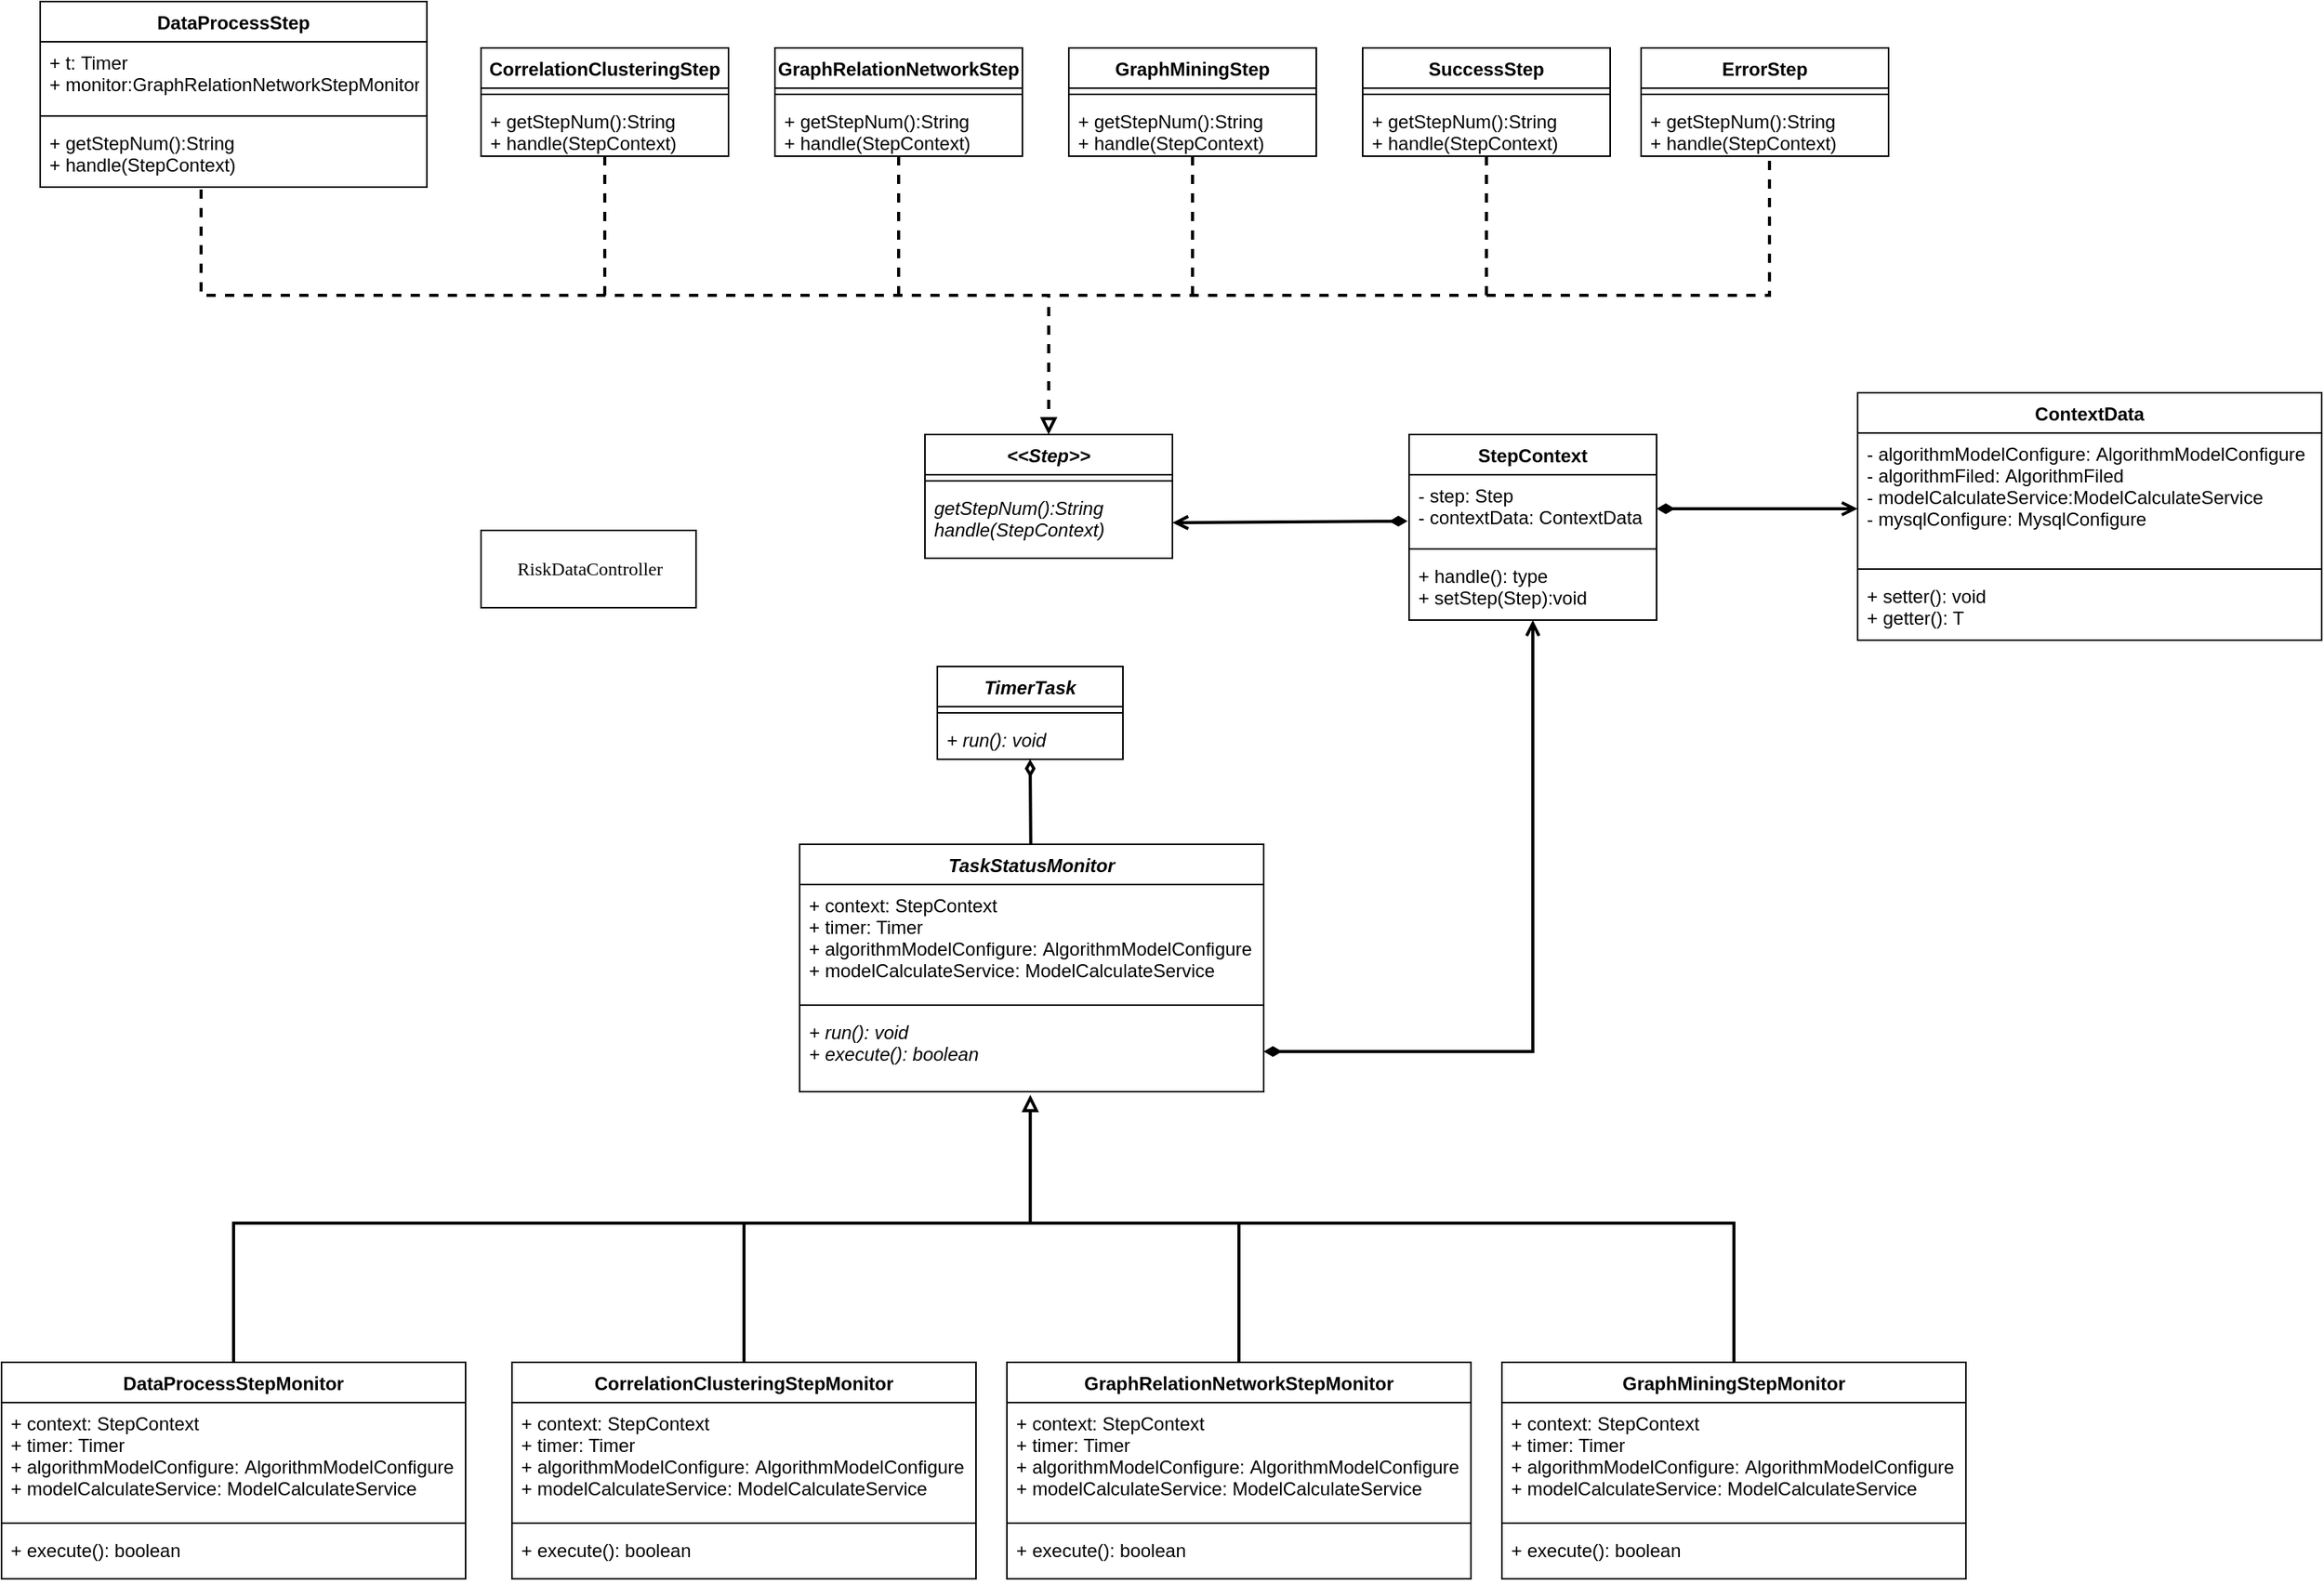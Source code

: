 <mxfile version="12.9.10" type="github">
  <diagram id="ph3XxWBlIqE0YsDg1eXc" name="第 1 页">
    <mxGraphModel dx="1048" dy="645" grid="1" gridSize="10" guides="1" tooltips="1" connect="1" arrows="1" fold="1" page="1" pageScale="1" pageWidth="827" pageHeight="1169" math="0" shadow="0">
      <root>
        <mxCell id="0" />
        <mxCell id="1" parent="0" />
        <mxCell id="kDDkIxfXnOLRXiCmQ7ki-23" style="rounded=0;orthogonalLoop=1;jettySize=auto;html=1;entryX=0.5;entryY=0;entryDx=0;entryDy=0;dashed=1;endArrow=block;endFill=0;strokeWidth=2;edgeStyle=orthogonalEdgeStyle;exitX=0.416;exitY=1.035;exitDx=0;exitDy=0;exitPerimeter=0;" parent="1" source="Dc1GO12q0lPxtkca-TUX-60" target="kDDkIxfXnOLRXiCmQ7ki-1" edge="1">
          <mxGeometry relative="1" as="geometry">
            <mxPoint x="130" y="160" as="sourcePoint" />
            <Array as="points">
              <mxPoint x="199" y="220" />
              <mxPoint x="747" y="220" />
            </Array>
          </mxGeometry>
        </mxCell>
        <mxCell id="kDDkIxfXnOLRXiCmQ7ki-33" style="rounded=0;orthogonalLoop=1;jettySize=auto;html=1;entryX=1;entryY=0.5;entryDx=0;entryDy=0;endArrow=open;endFill=0;exitX=-0.006;exitY=0.682;exitDx=0;exitDy=0;startArrow=diamondThin;startFill=1;strokeWidth=2;exitPerimeter=0;" parent="1" source="kDDkIxfXnOLRXiCmQ7ki-30" target="kDDkIxfXnOLRXiCmQ7ki-3" edge="1">
          <mxGeometry relative="1" as="geometry">
            <mxPoint x="1161" y="75" as="sourcePoint" />
            <mxPoint x="640" y="99" as="targetPoint" />
          </mxGeometry>
        </mxCell>
        <mxCell id="kDDkIxfXnOLRXiCmQ7ki-38" style="rounded=0;orthogonalLoop=1;jettySize=auto;html=1;entryX=0;entryY=0.583;entryDx=0;entryDy=0;startArrow=diamondThin;startFill=1;endArrow=open;endFill=0;strokeWidth=2;exitX=1;exitY=0.5;exitDx=0;exitDy=0;entryPerimeter=0;" parent="1" source="kDDkIxfXnOLRXiCmQ7ki-30" target="kDDkIxfXnOLRXiCmQ7ki-35" edge="1">
          <mxGeometry relative="1" as="geometry" />
        </mxCell>
        <mxCell id="Dc1GO12q0lPxtkca-TUX-17" style="edgeStyle=none;rounded=0;orthogonalLoop=1;jettySize=auto;html=1;entryX=0.5;entryY=1;entryDx=0;entryDy=0;startArrow=none;startFill=0;endArrow=diamondThin;endFill=0;strokeWidth=2;" edge="1" parent="1" source="Dc1GO12q0lPxtkca-TUX-13" target="Dc1GO12q0lPxtkca-TUX-1">
          <mxGeometry relative="1" as="geometry" />
        </mxCell>
        <mxCell id="Dc1GO12q0lPxtkca-TUX-45" style="edgeStyle=orthogonalEdgeStyle;rounded=0;orthogonalLoop=1;jettySize=auto;html=1;dashed=1;startArrow=none;startFill=0;endArrow=none;endFill=0;strokeWidth=2;" edge="1" parent="1" source="kDDkIxfXnOLRXiCmQ7ki-13">
          <mxGeometry relative="1" as="geometry">
            <mxPoint x="460" y="220" as="targetPoint" />
          </mxGeometry>
        </mxCell>
        <mxCell id="kDDkIxfXnOLRXiCmQ7ki-13" value="CorrelationClusteringStep" style="swimlane;fontStyle=1;align=center;verticalAlign=top;childLayout=stackLayout;horizontal=1;startSize=26;horizontalStack=0;resizeParent=1;resizeParentMax=0;resizeLast=0;collapsible=1;marginBottom=0;" parent="1" vertex="1">
          <mxGeometry x="380" y="60" width="160" height="70" as="geometry" />
        </mxCell>
        <mxCell id="kDDkIxfXnOLRXiCmQ7ki-14" value="" style="line;strokeWidth=1;fillColor=none;align=left;verticalAlign=middle;spacingTop=-1;spacingLeft=3;spacingRight=3;rotatable=0;labelPosition=right;points=[];portConstraint=eastwest;" parent="kDDkIxfXnOLRXiCmQ7ki-13" vertex="1">
          <mxGeometry y="26" width="160" height="8" as="geometry" />
        </mxCell>
        <mxCell id="kDDkIxfXnOLRXiCmQ7ki-15" value="+ getStepNum():String&#xa;+ handle(StepContext)" style="text;strokeColor=none;fillColor=none;align=left;verticalAlign=top;spacingLeft=4;spacingRight=4;overflow=hidden;rotatable=0;points=[[0,0.5],[1,0.5]];portConstraint=eastwest;" parent="kDDkIxfXnOLRXiCmQ7ki-13" vertex="1">
          <mxGeometry y="34" width="160" height="36" as="geometry" />
        </mxCell>
        <mxCell id="Dc1GO12q0lPxtkca-TUX-44" style="edgeStyle=orthogonalEdgeStyle;rounded=0;orthogonalLoop=1;jettySize=auto;html=1;startArrow=none;startFill=0;endArrow=none;endFill=0;strokeWidth=2;dashed=1;" edge="1" parent="1" source="kDDkIxfXnOLRXiCmQ7ki-4">
          <mxGeometry relative="1" as="geometry">
            <mxPoint x="650" y="220" as="targetPoint" />
          </mxGeometry>
        </mxCell>
        <mxCell id="kDDkIxfXnOLRXiCmQ7ki-4" value="GraphRelationNetworkStep" style="swimlane;fontStyle=1;align=center;verticalAlign=top;childLayout=stackLayout;horizontal=1;startSize=26;horizontalStack=0;resizeParent=1;resizeParentMax=0;resizeLast=0;collapsible=1;marginBottom=0;" parent="1" vertex="1">
          <mxGeometry x="570" y="60" width="160" height="70" as="geometry" />
        </mxCell>
        <mxCell id="kDDkIxfXnOLRXiCmQ7ki-5" value="" style="line;strokeWidth=1;fillColor=none;align=left;verticalAlign=middle;spacingTop=-1;spacingLeft=3;spacingRight=3;rotatable=0;labelPosition=right;points=[];portConstraint=eastwest;" parent="kDDkIxfXnOLRXiCmQ7ki-4" vertex="1">
          <mxGeometry y="26" width="160" height="8" as="geometry" />
        </mxCell>
        <mxCell id="kDDkIxfXnOLRXiCmQ7ki-6" value="+ getStepNum():String&#xa;+ handle(StepContext)" style="text;strokeColor=none;fillColor=none;align=left;verticalAlign=top;spacingLeft=4;spacingRight=4;overflow=hidden;rotatable=0;points=[[0,0.5],[1,0.5]];portConstraint=eastwest;" parent="kDDkIxfXnOLRXiCmQ7ki-4" vertex="1">
          <mxGeometry y="34" width="160" height="36" as="geometry" />
        </mxCell>
        <mxCell id="Dc1GO12q0lPxtkca-TUX-46" style="edgeStyle=orthogonalEdgeStyle;rounded=0;orthogonalLoop=1;jettySize=auto;html=1;dashed=1;startArrow=none;startFill=0;endArrow=none;endFill=0;strokeWidth=2;" edge="1" parent="1" source="kDDkIxfXnOLRXiCmQ7ki-16">
          <mxGeometry relative="1" as="geometry">
            <mxPoint x="840" y="220" as="targetPoint" />
          </mxGeometry>
        </mxCell>
        <mxCell id="kDDkIxfXnOLRXiCmQ7ki-16" value="GraphMiningStep" style="swimlane;fontStyle=1;align=center;verticalAlign=top;childLayout=stackLayout;horizontal=1;startSize=26;horizontalStack=0;resizeParent=1;resizeParentMax=0;resizeLast=0;collapsible=1;marginBottom=0;" parent="1" vertex="1">
          <mxGeometry x="760" y="60" width="160" height="70" as="geometry" />
        </mxCell>
        <mxCell id="kDDkIxfXnOLRXiCmQ7ki-17" value="" style="line;strokeWidth=1;fillColor=none;align=left;verticalAlign=middle;spacingTop=-1;spacingLeft=3;spacingRight=3;rotatable=0;labelPosition=right;points=[];portConstraint=eastwest;" parent="kDDkIxfXnOLRXiCmQ7ki-16" vertex="1">
          <mxGeometry y="26" width="160" height="8" as="geometry" />
        </mxCell>
        <mxCell id="kDDkIxfXnOLRXiCmQ7ki-18" value="+ getStepNum():String&#xa;+ handle(StepContext)" style="text;strokeColor=none;fillColor=none;align=left;verticalAlign=top;spacingLeft=4;spacingRight=4;overflow=hidden;rotatable=0;points=[[0,0.5],[1,0.5]];portConstraint=eastwest;" parent="kDDkIxfXnOLRXiCmQ7ki-16" vertex="1">
          <mxGeometry y="34" width="160" height="36" as="geometry" />
        </mxCell>
        <mxCell id="Dc1GO12q0lPxtkca-TUX-47" style="edgeStyle=orthogonalEdgeStyle;rounded=0;orthogonalLoop=1;jettySize=auto;html=1;dashed=1;startArrow=none;startFill=0;endArrow=none;endFill=0;strokeWidth=2;" edge="1" parent="1" source="kDDkIxfXnOLRXiCmQ7ki-7">
          <mxGeometry relative="1" as="geometry">
            <mxPoint x="1030" y="220" as="targetPoint" />
          </mxGeometry>
        </mxCell>
        <mxCell id="kDDkIxfXnOLRXiCmQ7ki-7" value="SuccessStep" style="swimlane;fontStyle=1;align=center;verticalAlign=top;childLayout=stackLayout;horizontal=1;startSize=26;horizontalStack=0;resizeParent=1;resizeParentMax=0;resizeLast=0;collapsible=1;marginBottom=0;" parent="1" vertex="1">
          <mxGeometry x="950" y="60" width="160" height="70" as="geometry" />
        </mxCell>
        <mxCell id="kDDkIxfXnOLRXiCmQ7ki-8" value="" style="line;strokeWidth=1;fillColor=none;align=left;verticalAlign=middle;spacingTop=-1;spacingLeft=3;spacingRight=3;rotatable=0;labelPosition=right;points=[];portConstraint=eastwest;" parent="kDDkIxfXnOLRXiCmQ7ki-7" vertex="1">
          <mxGeometry y="26" width="160" height="8" as="geometry" />
        </mxCell>
        <mxCell id="kDDkIxfXnOLRXiCmQ7ki-9" value="+ getStepNum():String&#xa;+ handle(StepContext)" style="text;strokeColor=none;fillColor=none;align=left;verticalAlign=top;spacingLeft=4;spacingRight=4;overflow=hidden;rotatable=0;points=[[0,0.5],[1,0.5]];portConstraint=eastwest;" parent="kDDkIxfXnOLRXiCmQ7ki-7" vertex="1">
          <mxGeometry y="34" width="160" height="36" as="geometry" />
        </mxCell>
        <mxCell id="Dc1GO12q0lPxtkca-TUX-48" style="edgeStyle=orthogonalEdgeStyle;rounded=0;orthogonalLoop=1;jettySize=auto;html=1;dashed=1;startArrow=none;startFill=0;endArrow=none;endFill=0;strokeWidth=2;" edge="1" parent="1">
          <mxGeometry relative="1" as="geometry">
            <mxPoint x="750" y="220" as="targetPoint" />
            <mxPoint x="1213" y="133" as="sourcePoint" />
            <Array as="points">
              <mxPoint x="1213" y="220" />
            </Array>
          </mxGeometry>
        </mxCell>
        <mxCell id="kDDkIxfXnOLRXiCmQ7ki-20" value="ErrorStep" style="swimlane;fontStyle=1;align=center;verticalAlign=top;childLayout=stackLayout;horizontal=1;startSize=26;horizontalStack=0;resizeParent=1;resizeParentMax=0;resizeLast=0;collapsible=1;marginBottom=0;" parent="1" vertex="1">
          <mxGeometry x="1130" y="60" width="160" height="70" as="geometry" />
        </mxCell>
        <mxCell id="kDDkIxfXnOLRXiCmQ7ki-21" value="" style="line;strokeWidth=1;fillColor=none;align=left;verticalAlign=middle;spacingTop=-1;spacingLeft=3;spacingRight=3;rotatable=0;labelPosition=right;points=[];portConstraint=eastwest;" parent="kDDkIxfXnOLRXiCmQ7ki-20" vertex="1">
          <mxGeometry y="26" width="160" height="8" as="geometry" />
        </mxCell>
        <mxCell id="kDDkIxfXnOLRXiCmQ7ki-22" value="+ getStepNum():String&#xa;+ handle(StepContext)" style="text;strokeColor=none;fillColor=none;align=left;verticalAlign=top;spacingLeft=4;spacingRight=4;overflow=hidden;rotatable=0;points=[[0,0.5],[1,0.5]];portConstraint=eastwest;" parent="kDDkIxfXnOLRXiCmQ7ki-20" vertex="1">
          <mxGeometry y="34" width="160" height="36" as="geometry" />
        </mxCell>
        <mxCell id="kDDkIxfXnOLRXiCmQ7ki-1" value="&lt;&lt;Step&gt;&gt;" style="swimlane;fontStyle=3;align=center;verticalAlign=top;childLayout=stackLayout;horizontal=1;startSize=26;horizontalStack=0;resizeParent=1;resizeParentMax=0;resizeLast=0;collapsible=1;marginBottom=0;" parent="1" vertex="1">
          <mxGeometry x="667" y="310" width="160" height="80" as="geometry" />
        </mxCell>
        <mxCell id="kDDkIxfXnOLRXiCmQ7ki-2" value="" style="line;strokeWidth=1;fillColor=none;align=left;verticalAlign=middle;spacingTop=-1;spacingLeft=3;spacingRight=3;rotatable=0;labelPosition=right;points=[];portConstraint=eastwest;" parent="kDDkIxfXnOLRXiCmQ7ki-1" vertex="1">
          <mxGeometry y="26" width="160" height="8" as="geometry" />
        </mxCell>
        <mxCell id="kDDkIxfXnOLRXiCmQ7ki-3" value="getStepNum():String&#xa;handle(StepContext)" style="text;strokeColor=none;fillColor=none;align=left;verticalAlign=top;spacingLeft=4;spacingRight=4;overflow=hidden;rotatable=0;points=[[0,0.5],[1,0.5]];portConstraint=eastwest;fontStyle=2" parent="kDDkIxfXnOLRXiCmQ7ki-1" vertex="1">
          <mxGeometry y="34" width="160" height="46" as="geometry" />
        </mxCell>
        <mxCell id="kDDkIxfXnOLRXiCmQ7ki-29" value="StepContext" style="swimlane;fontStyle=1;align=center;verticalAlign=top;childLayout=stackLayout;horizontal=1;startSize=26;horizontalStack=0;resizeParent=1;resizeParentMax=0;resizeLast=0;collapsible=1;marginBottom=0;" parent="1" vertex="1">
          <mxGeometry x="980" y="310" width="160" height="120" as="geometry" />
        </mxCell>
        <mxCell id="kDDkIxfXnOLRXiCmQ7ki-30" value="- step: Step&#xa;- contextData: ContextData" style="text;strokeColor=none;fillColor=none;align=left;verticalAlign=top;spacingLeft=4;spacingRight=4;overflow=hidden;rotatable=0;points=[[0,0.5],[1,0.5]];portConstraint=eastwest;" parent="kDDkIxfXnOLRXiCmQ7ki-29" vertex="1">
          <mxGeometry y="26" width="160" height="44" as="geometry" />
        </mxCell>
        <mxCell id="kDDkIxfXnOLRXiCmQ7ki-31" value="" style="line;strokeWidth=1;fillColor=none;align=left;verticalAlign=middle;spacingTop=-1;spacingLeft=3;spacingRight=3;rotatable=0;labelPosition=right;points=[];portConstraint=eastwest;" parent="kDDkIxfXnOLRXiCmQ7ki-29" vertex="1">
          <mxGeometry y="70" width="160" height="8" as="geometry" />
        </mxCell>
        <mxCell id="kDDkIxfXnOLRXiCmQ7ki-32" value="+ handle(): type&#xa;+ setStep(Step):void" style="text;strokeColor=none;fillColor=none;align=left;verticalAlign=top;spacingLeft=4;spacingRight=4;overflow=hidden;rotatable=0;points=[[0,0.5],[1,0.5]];portConstraint=eastwest;" parent="kDDkIxfXnOLRXiCmQ7ki-29" vertex="1">
          <mxGeometry y="78" width="160" height="42" as="geometry" />
        </mxCell>
        <mxCell id="kDDkIxfXnOLRXiCmQ7ki-34" value="ContextData" style="swimlane;fontStyle=1;align=center;verticalAlign=top;childLayout=stackLayout;horizontal=1;startSize=26;horizontalStack=0;resizeParent=1;resizeParentMax=0;resizeLast=0;collapsible=1;marginBottom=0;" parent="1" vertex="1">
          <mxGeometry x="1270" y="283" width="300" height="160" as="geometry" />
        </mxCell>
        <mxCell id="kDDkIxfXnOLRXiCmQ7ki-35" value="- algorithmModelConfigure: AlgorithmModelConfigure&#xa;- algorithmFiled: AlgorithmFiled&#xa;- modelCalculateService:ModelCalculateService&#xa;- mysqlConfigure: MysqlConfigure" style="text;strokeColor=none;fillColor=none;align=left;verticalAlign=top;spacingLeft=4;spacingRight=4;overflow=hidden;rotatable=0;points=[[0,0.5],[1,0.5]];portConstraint=eastwest;" parent="kDDkIxfXnOLRXiCmQ7ki-34" vertex="1">
          <mxGeometry y="26" width="300" height="84" as="geometry" />
        </mxCell>
        <mxCell id="kDDkIxfXnOLRXiCmQ7ki-36" value="" style="line;strokeWidth=1;fillColor=none;align=left;verticalAlign=middle;spacingTop=-1;spacingLeft=3;spacingRight=3;rotatable=0;labelPosition=right;points=[];portConstraint=eastwest;" parent="kDDkIxfXnOLRXiCmQ7ki-34" vertex="1">
          <mxGeometry y="110" width="300" height="8" as="geometry" />
        </mxCell>
        <mxCell id="kDDkIxfXnOLRXiCmQ7ki-37" value="+ setter(): void&#xa;+ getter(): T" style="text;strokeColor=none;fillColor=none;align=left;verticalAlign=top;spacingLeft=4;spacingRight=4;overflow=hidden;rotatable=0;points=[[0,0.5],[1,0.5]];portConstraint=eastwest;" parent="kDDkIxfXnOLRXiCmQ7ki-34" vertex="1">
          <mxGeometry y="118" width="300" height="42" as="geometry" />
        </mxCell>
        <mxCell id="Dc1GO12q0lPxtkca-TUX-13" value="TaskStatusMonitor" style="swimlane;fontStyle=3;align=center;verticalAlign=top;childLayout=stackLayout;horizontal=1;startSize=26;horizontalStack=0;resizeParent=1;resizeParentMax=0;resizeLast=0;collapsible=1;marginBottom=0;" vertex="1" parent="1">
          <mxGeometry x="586" y="575" width="300" height="160" as="geometry" />
        </mxCell>
        <mxCell id="Dc1GO12q0lPxtkca-TUX-14" value="+ context: StepContext&#xa;+ timer: Timer&#xa;+ algorithmModelConfigure: AlgorithmModelConfigure&#xa;+ modelCalculateService: ModelCalculateService" style="text;strokeColor=none;fillColor=none;align=left;verticalAlign=top;spacingLeft=4;spacingRight=4;overflow=hidden;rotatable=0;points=[[0,0.5],[1,0.5]];portConstraint=eastwest;fontStyle=0" vertex="1" parent="Dc1GO12q0lPxtkca-TUX-13">
          <mxGeometry y="26" width="300" height="74" as="geometry" />
        </mxCell>
        <mxCell id="Dc1GO12q0lPxtkca-TUX-15" value="" style="line;strokeWidth=1;fillColor=none;align=left;verticalAlign=middle;spacingTop=-1;spacingLeft=3;spacingRight=3;rotatable=0;labelPosition=right;points=[];portConstraint=eastwest;" vertex="1" parent="Dc1GO12q0lPxtkca-TUX-13">
          <mxGeometry y="100" width="300" height="8" as="geometry" />
        </mxCell>
        <mxCell id="Dc1GO12q0lPxtkca-TUX-16" value="+ run(): void&#xa;+ execute(): boolean" style="text;strokeColor=none;fillColor=none;align=left;verticalAlign=top;spacingLeft=4;spacingRight=4;overflow=hidden;rotatable=0;points=[[0,0.5],[1,0.5]];portConstraint=eastwest;fontStyle=2" vertex="1" parent="Dc1GO12q0lPxtkca-TUX-13">
          <mxGeometry y="108" width="300" height="52" as="geometry" />
        </mxCell>
        <mxCell id="Dc1GO12q0lPxtkca-TUX-1" value="TimerTask" style="swimlane;fontStyle=3;align=center;verticalAlign=top;childLayout=stackLayout;horizontal=1;startSize=26;horizontalStack=0;resizeParent=1;resizeParentMax=0;resizeLast=0;collapsible=1;marginBottom=0;" vertex="1" parent="1">
          <mxGeometry x="675" y="460" width="120" height="60" as="geometry" />
        </mxCell>
        <mxCell id="Dc1GO12q0lPxtkca-TUX-3" value="" style="line;strokeWidth=1;fillColor=none;align=left;verticalAlign=middle;spacingTop=-1;spacingLeft=3;spacingRight=3;rotatable=0;labelPosition=right;points=[];portConstraint=eastwest;" vertex="1" parent="Dc1GO12q0lPxtkca-TUX-1">
          <mxGeometry y="26" width="120" height="8" as="geometry" />
        </mxCell>
        <mxCell id="Dc1GO12q0lPxtkca-TUX-4" value="+ run(): void" style="text;strokeColor=none;fillColor=none;align=left;verticalAlign=top;spacingLeft=4;spacingRight=4;overflow=hidden;rotatable=0;points=[[0,0.5],[1,0.5]];portConstraint=eastwest;fontStyle=2" vertex="1" parent="Dc1GO12q0lPxtkca-TUX-1">
          <mxGeometry y="34" width="120" height="26" as="geometry" />
        </mxCell>
        <mxCell id="Dc1GO12q0lPxtkca-TUX-23" style="edgeStyle=none;rounded=0;orthogonalLoop=1;jettySize=auto;html=1;entryX=0.5;entryY=1;entryDx=0;entryDy=0;entryPerimeter=0;startArrow=diamondThin;startFill=1;endArrow=open;endFill=0;strokeWidth=2;exitX=1;exitY=0.5;exitDx=0;exitDy=0;" edge="1" parent="1" source="Dc1GO12q0lPxtkca-TUX-16" target="kDDkIxfXnOLRXiCmQ7ki-32">
          <mxGeometry relative="1" as="geometry">
            <Array as="points">
              <mxPoint x="1060" y="709" />
            </Array>
          </mxGeometry>
        </mxCell>
        <mxCell id="Dc1GO12q0lPxtkca-TUX-39" style="edgeStyle=orthogonalEdgeStyle;rounded=0;orthogonalLoop=1;jettySize=auto;html=1;entryX=0.497;entryY=1.038;entryDx=0;entryDy=0;entryPerimeter=0;startArrow=none;startFill=0;endArrow=block;endFill=0;strokeWidth=2;" edge="1" parent="1" source="Dc1GO12q0lPxtkca-TUX-18" target="Dc1GO12q0lPxtkca-TUX-16">
          <mxGeometry relative="1" as="geometry">
            <Array as="points">
              <mxPoint x="220" y="820" />
              <mxPoint x="735" y="820" />
            </Array>
          </mxGeometry>
        </mxCell>
        <mxCell id="Dc1GO12q0lPxtkca-TUX-57" value="DataProcessStep" style="swimlane;fontStyle=1;align=center;verticalAlign=top;childLayout=stackLayout;horizontal=1;startSize=26;horizontalStack=0;resizeParent=1;resizeParentMax=0;resizeLast=0;collapsible=1;marginBottom=0;" vertex="1" parent="1">
          <mxGeometry x="95" y="30" width="250" height="120" as="geometry" />
        </mxCell>
        <mxCell id="Dc1GO12q0lPxtkca-TUX-58" value="+ t: Timer&#xa;+ monitor:GraphRelationNetworkStepMonitor&#xa;" style="text;strokeColor=none;fillColor=none;align=left;verticalAlign=top;spacingLeft=4;spacingRight=4;overflow=hidden;rotatable=0;points=[[0,0.5],[1,0.5]];portConstraint=eastwest;" vertex="1" parent="Dc1GO12q0lPxtkca-TUX-57">
          <mxGeometry y="26" width="250" height="44" as="geometry" />
        </mxCell>
        <mxCell id="Dc1GO12q0lPxtkca-TUX-59" value="" style="line;strokeWidth=1;fillColor=none;align=left;verticalAlign=middle;spacingTop=-1;spacingLeft=3;spacingRight=3;rotatable=0;labelPosition=right;points=[];portConstraint=eastwest;" vertex="1" parent="Dc1GO12q0lPxtkca-TUX-57">
          <mxGeometry y="70" width="250" height="8" as="geometry" />
        </mxCell>
        <mxCell id="Dc1GO12q0lPxtkca-TUX-60" value="+ getStepNum():String&#xa;+ handle(StepContext)" style="text;strokeColor=none;fillColor=none;align=left;verticalAlign=top;spacingLeft=4;spacingRight=4;overflow=hidden;rotatable=0;points=[[0,0.5],[1,0.5]];portConstraint=eastwest;" vertex="1" parent="Dc1GO12q0lPxtkca-TUX-57">
          <mxGeometry y="78" width="250" height="42" as="geometry" />
        </mxCell>
        <mxCell id="Dc1GO12q0lPxtkca-TUX-18" value="DataProcessStepMonitor" style="swimlane;fontStyle=1;align=center;verticalAlign=top;childLayout=stackLayout;horizontal=1;startSize=26;horizontalStack=0;resizeParent=1;resizeParentMax=0;resizeLast=0;collapsible=1;marginBottom=0;" vertex="1" parent="1">
          <mxGeometry x="70" y="910" width="300" height="140" as="geometry" />
        </mxCell>
        <mxCell id="Dc1GO12q0lPxtkca-TUX-19" value="+ context: StepContext&#xa;+ timer: Timer&#xa;+ algorithmModelConfigure: AlgorithmModelConfigure&#xa;+ modelCalculateService: ModelCalculateService" style="text;strokeColor=none;fillColor=none;align=left;verticalAlign=top;spacingLeft=4;spacingRight=4;overflow=hidden;rotatable=0;points=[[0,0.5],[1,0.5]];portConstraint=eastwest;" vertex="1" parent="Dc1GO12q0lPxtkca-TUX-18">
          <mxGeometry y="26" width="300" height="74" as="geometry" />
        </mxCell>
        <mxCell id="Dc1GO12q0lPxtkca-TUX-20" value="" style="line;strokeWidth=1;fillColor=none;align=left;verticalAlign=middle;spacingTop=-1;spacingLeft=3;spacingRight=3;rotatable=0;labelPosition=right;points=[];portConstraint=eastwest;" vertex="1" parent="Dc1GO12q0lPxtkca-TUX-18">
          <mxGeometry y="100" width="300" height="8" as="geometry" />
        </mxCell>
        <mxCell id="Dc1GO12q0lPxtkca-TUX-21" value="+ execute(): boolean" style="text;strokeColor=none;fillColor=none;align=left;verticalAlign=top;spacingLeft=4;spacingRight=4;overflow=hidden;rotatable=0;points=[[0,0.5],[1,0.5]];portConstraint=eastwest;" vertex="1" parent="Dc1GO12q0lPxtkca-TUX-18">
          <mxGeometry y="108" width="300" height="32" as="geometry" />
        </mxCell>
        <mxCell id="Dc1GO12q0lPxtkca-TUX-40" style="edgeStyle=orthogonalEdgeStyle;rounded=0;orthogonalLoop=1;jettySize=auto;html=1;startArrow=none;startFill=0;endArrow=none;endFill=0;strokeWidth=2;exitX=0.5;exitY=0;exitDx=0;exitDy=0;" edge="1" parent="1" source="Dc1GO12q0lPxtkca-TUX-25">
          <mxGeometry relative="1" as="geometry">
            <mxPoint x="730" y="820" as="targetPoint" />
            <Array as="points">
              <mxPoint x="550" y="820" />
            </Array>
          </mxGeometry>
        </mxCell>
        <mxCell id="Dc1GO12q0lPxtkca-TUX-25" value="CorrelationClusteringStepMonitor" style="swimlane;fontStyle=1;align=center;verticalAlign=top;childLayout=stackLayout;horizontal=1;startSize=26;horizontalStack=0;resizeParent=1;resizeParentMax=0;resizeLast=0;collapsible=1;marginBottom=0;" vertex="1" parent="1">
          <mxGeometry x="400" y="910" width="300" height="140" as="geometry" />
        </mxCell>
        <mxCell id="Dc1GO12q0lPxtkca-TUX-26" value="+ context: StepContext&#xa;+ timer: Timer&#xa;+ algorithmModelConfigure: AlgorithmModelConfigure&#xa;+ modelCalculateService: ModelCalculateService" style="text;strokeColor=none;fillColor=none;align=left;verticalAlign=top;spacingLeft=4;spacingRight=4;overflow=hidden;rotatable=0;points=[[0,0.5],[1,0.5]];portConstraint=eastwest;" vertex="1" parent="Dc1GO12q0lPxtkca-TUX-25">
          <mxGeometry y="26" width="300" height="74" as="geometry" />
        </mxCell>
        <mxCell id="Dc1GO12q0lPxtkca-TUX-27" value="" style="line;strokeWidth=1;fillColor=none;align=left;verticalAlign=middle;spacingTop=-1;spacingLeft=3;spacingRight=3;rotatable=0;labelPosition=right;points=[];portConstraint=eastwest;" vertex="1" parent="Dc1GO12q0lPxtkca-TUX-25">
          <mxGeometry y="100" width="300" height="8" as="geometry" />
        </mxCell>
        <mxCell id="Dc1GO12q0lPxtkca-TUX-28" value="+ execute(): boolean" style="text;strokeColor=none;fillColor=none;align=left;verticalAlign=top;spacingLeft=4;spacingRight=4;overflow=hidden;rotatable=0;points=[[0,0.5],[1,0.5]];portConstraint=eastwest;" vertex="1" parent="Dc1GO12q0lPxtkca-TUX-25">
          <mxGeometry y="108" width="300" height="32" as="geometry" />
        </mxCell>
        <mxCell id="Dc1GO12q0lPxtkca-TUX-41" style="edgeStyle=orthogonalEdgeStyle;rounded=0;orthogonalLoop=1;jettySize=auto;html=1;startArrow=none;startFill=0;endArrow=none;endFill=0;strokeWidth=2;" edge="1" parent="1" source="Dc1GO12q0lPxtkca-TUX-31">
          <mxGeometry relative="1" as="geometry">
            <mxPoint x="720" y="820" as="targetPoint" />
            <Array as="points">
              <mxPoint x="870" y="820" />
            </Array>
          </mxGeometry>
        </mxCell>
        <mxCell id="Dc1GO12q0lPxtkca-TUX-31" value="GraphRelationNetworkStepMonitor" style="swimlane;fontStyle=1;align=center;verticalAlign=top;childLayout=stackLayout;horizontal=1;startSize=26;horizontalStack=0;resizeParent=1;resizeParentMax=0;resizeLast=0;collapsible=1;marginBottom=0;" vertex="1" parent="1">
          <mxGeometry x="720" y="910" width="300" height="140" as="geometry" />
        </mxCell>
        <mxCell id="Dc1GO12q0lPxtkca-TUX-32" value="+ context: StepContext&#xa;+ timer: Timer&#xa;+ algorithmModelConfigure: AlgorithmModelConfigure&#xa;+ modelCalculateService: ModelCalculateService" style="text;strokeColor=none;fillColor=none;align=left;verticalAlign=top;spacingLeft=4;spacingRight=4;overflow=hidden;rotatable=0;points=[[0,0.5],[1,0.5]];portConstraint=eastwest;" vertex="1" parent="Dc1GO12q0lPxtkca-TUX-31">
          <mxGeometry y="26" width="300" height="74" as="geometry" />
        </mxCell>
        <mxCell id="Dc1GO12q0lPxtkca-TUX-33" value="" style="line;strokeWidth=1;fillColor=none;align=left;verticalAlign=middle;spacingTop=-1;spacingLeft=3;spacingRight=3;rotatable=0;labelPosition=right;points=[];portConstraint=eastwest;" vertex="1" parent="Dc1GO12q0lPxtkca-TUX-31">
          <mxGeometry y="100" width="300" height="8" as="geometry" />
        </mxCell>
        <mxCell id="Dc1GO12q0lPxtkca-TUX-34" value="+ execute(): boolean" style="text;strokeColor=none;fillColor=none;align=left;verticalAlign=top;spacingLeft=4;spacingRight=4;overflow=hidden;rotatable=0;points=[[0,0.5],[1,0.5]];portConstraint=eastwest;" vertex="1" parent="Dc1GO12q0lPxtkca-TUX-31">
          <mxGeometry y="108" width="300" height="32" as="geometry" />
        </mxCell>
        <mxCell id="Dc1GO12q0lPxtkca-TUX-42" style="edgeStyle=orthogonalEdgeStyle;rounded=0;orthogonalLoop=1;jettySize=auto;html=1;startArrow=none;startFill=0;endArrow=none;endFill=0;strokeWidth=2;exitX=0.5;exitY=0;exitDx=0;exitDy=0;" edge="1" parent="1" source="Dc1GO12q0lPxtkca-TUX-35">
          <mxGeometry relative="1" as="geometry">
            <mxPoint x="870" y="820" as="targetPoint" />
            <Array as="points">
              <mxPoint x="1190" y="820" />
            </Array>
          </mxGeometry>
        </mxCell>
        <mxCell id="Dc1GO12q0lPxtkca-TUX-35" value="GraphMiningStepMonitor" style="swimlane;fontStyle=1;align=center;verticalAlign=top;childLayout=stackLayout;horizontal=1;startSize=26;horizontalStack=0;resizeParent=1;resizeParentMax=0;resizeLast=0;collapsible=1;marginBottom=0;" vertex="1" parent="1">
          <mxGeometry x="1040" y="910" width="300" height="140" as="geometry" />
        </mxCell>
        <mxCell id="Dc1GO12q0lPxtkca-TUX-36" value="+ context: StepContext&#xa;+ timer: Timer&#xa;+ algorithmModelConfigure: AlgorithmModelConfigure&#xa;+ modelCalculateService: ModelCalculateService" style="text;strokeColor=none;fillColor=none;align=left;verticalAlign=top;spacingLeft=4;spacingRight=4;overflow=hidden;rotatable=0;points=[[0,0.5],[1,0.5]];portConstraint=eastwest;" vertex="1" parent="Dc1GO12q0lPxtkca-TUX-35">
          <mxGeometry y="26" width="300" height="74" as="geometry" />
        </mxCell>
        <mxCell id="Dc1GO12q0lPxtkca-TUX-37" value="" style="line;strokeWidth=1;fillColor=none;align=left;verticalAlign=middle;spacingTop=-1;spacingLeft=3;spacingRight=3;rotatable=0;labelPosition=right;points=[];portConstraint=eastwest;" vertex="1" parent="Dc1GO12q0lPxtkca-TUX-35">
          <mxGeometry y="100" width="300" height="8" as="geometry" />
        </mxCell>
        <mxCell id="Dc1GO12q0lPxtkca-TUX-38" value="+ execute(): boolean" style="text;strokeColor=none;fillColor=none;align=left;verticalAlign=top;spacingLeft=4;spacingRight=4;overflow=hidden;rotatable=0;points=[[0,0.5],[1,0.5]];portConstraint=eastwest;" vertex="1" parent="Dc1GO12q0lPxtkca-TUX-35">
          <mxGeometry y="108" width="300" height="32" as="geometry" />
        </mxCell>
        <mxCell id="Dc1GO12q0lPxtkca-TUX-49" value="&lt;pre style=&quot;font-family: &amp;#34;menlo&amp;#34; ; font-size: 9pt&quot;&gt;RiskDataController&lt;/pre&gt;" style="html=1;" vertex="1" parent="1">
          <mxGeometry x="380" y="372" width="139" height="50" as="geometry" />
        </mxCell>
      </root>
    </mxGraphModel>
  </diagram>
</mxfile>
